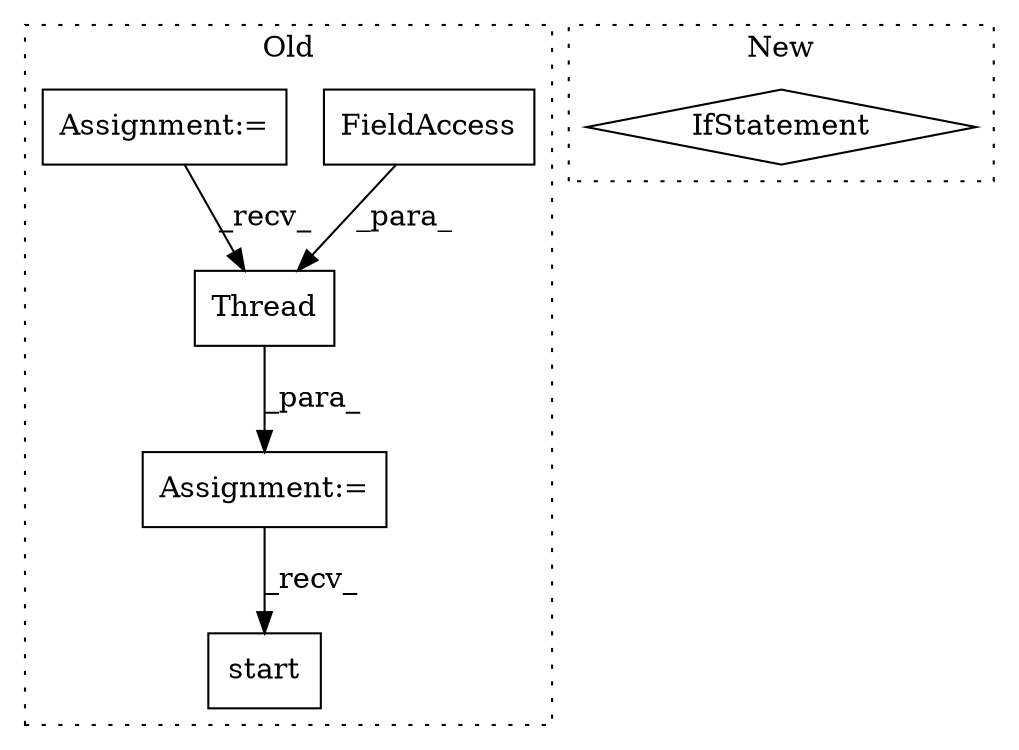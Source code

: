 digraph G {
subgraph cluster0 {
1 [label="Thread" a="32" s="2307,2331" l="7,1" shape="box"];
3 [label="FieldAccess" a="22" s="2314" l="17" shape="box"];
4 [label="start" a="32" s="2381" l="7" shape="box"];
5 [label="Assignment:=" a="7" s="2296" l="1" shape="box"];
6 [label="Assignment:=" a="7" s="2046" l="9" shape="box"];
label = "Old";
style="dotted";
}
subgraph cluster1 {
2 [label="IfStatement" a="25" s="3742,3766" l="4,2" shape="diamond"];
label = "New";
style="dotted";
}
1 -> 5 [label="_para_"];
3 -> 1 [label="_para_"];
5 -> 4 [label="_recv_"];
6 -> 1 [label="_recv_"];
}